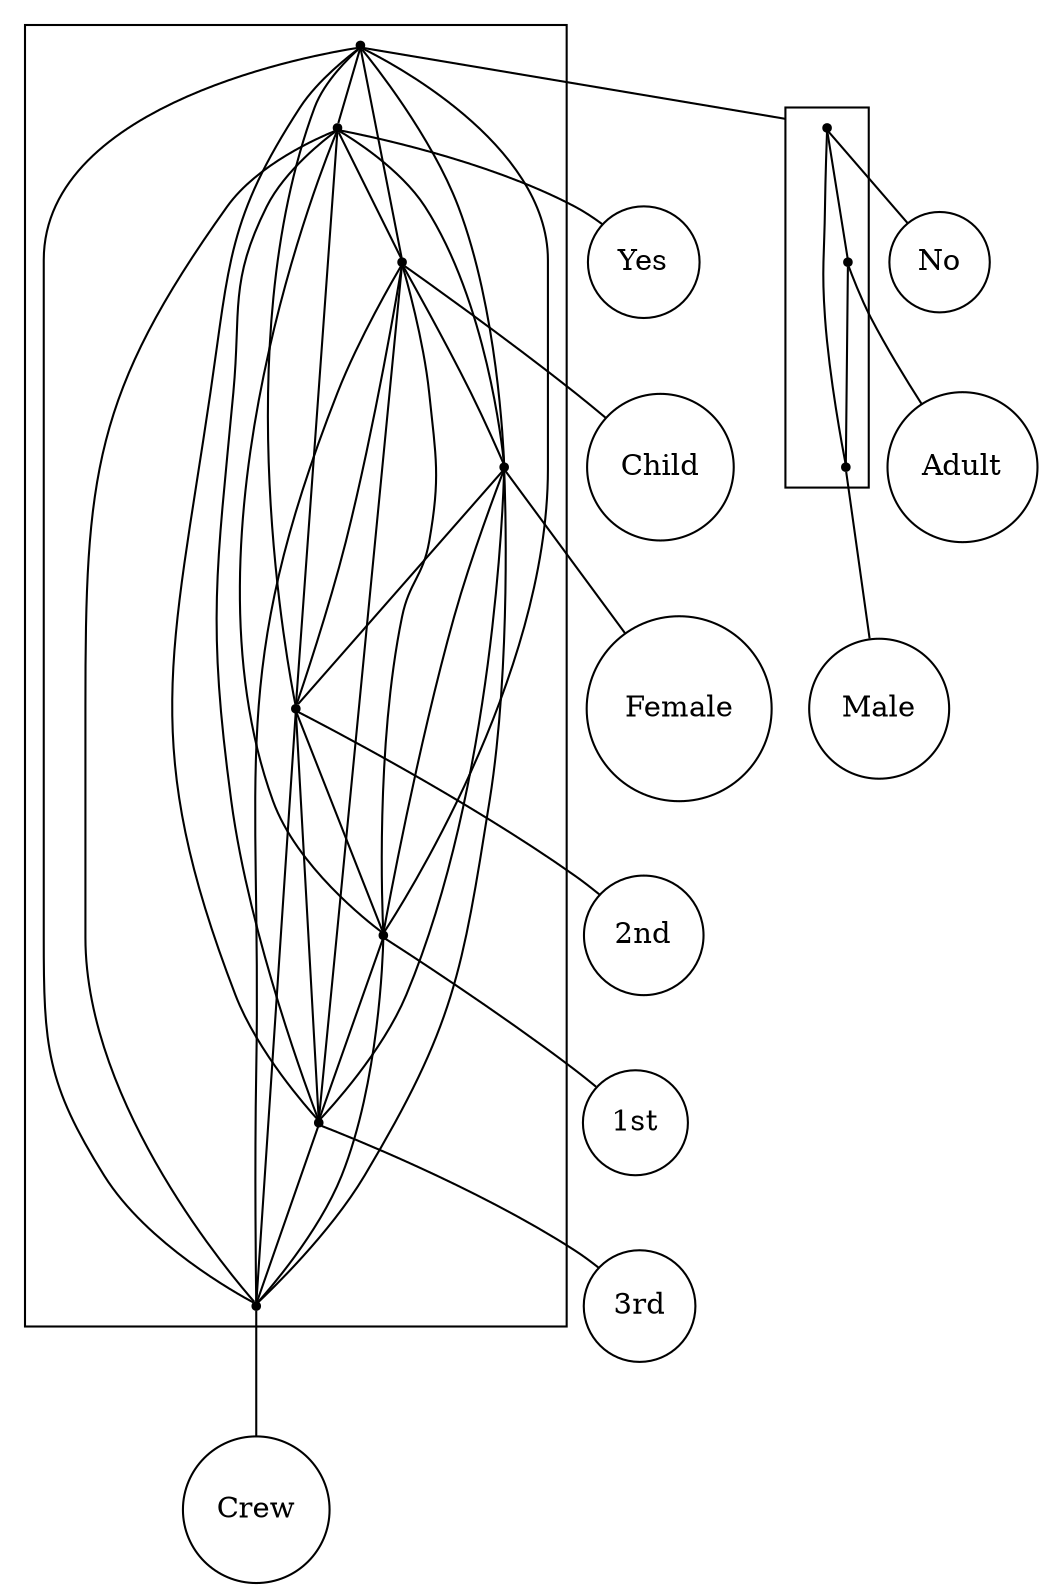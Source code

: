 strict digraph "plain_2-structure_with_threshold" {
compound=true;
fontname=Verdana;
fontsize=12;
newrank=true;
node [shape=circle];
Yes;
Child;
Female;
"2nd";
"1st";
"3rd";
Crew;
No;
Adult;
Male;
subgraph cluster_ChildFemaleNoMale3rdCrew1stYes2ndAdult {
node [shape=point];
s_AdultNoMale -> s_Yes  [arrowhead=none, color=black];
s_AdultNoMale -> s_Child  [arrowhead=none, color=black];
s_AdultNoMale -> s_Female  [arrowhead=none, color=black];
s_AdultNoMale -> s_2nd  [arrowhead=none, color=black];
s_AdultNoMale -> s_1st  [arrowhead=none, color=black];
s_AdultNoMale -> s_3rd  [arrowhead=none, color=black];
s_AdultNoMale -> s_Crew  [arrowhead=none, color=black];
s_Yes -> s_Child  [arrowhead=none, color=black];
s_Yes -> s_Female  [arrowhead=none, color=black];
s_Yes -> s_2nd  [arrowhead=none, color=black];
s_Yes -> s_1st  [arrowhead=none, color=black];
s_Yes -> s_3rd  [arrowhead=none, color=black];
s_Yes -> s_Crew  [arrowhead=none, color=black];
s_Child -> s_Female  [arrowhead=none, color=black];
s_Child -> s_2nd  [arrowhead=none, color=black];
s_Child -> s_1st  [arrowhead=none, color=black];
s_Child -> s_3rd  [arrowhead=none, color=black];
s_Child -> s_Crew  [arrowhead=none, color=black];
s_Female -> s_2nd  [arrowhead=none, color=black];
s_Female -> s_1st  [arrowhead=none, color=black];
s_Female -> s_3rd  [arrowhead=none, color=black];
s_Female -> s_Crew  [arrowhead=none, color=black];
s_2nd -> s_1st  [arrowhead=none, color=black];
s_2nd -> s_3rd  [arrowhead=none, color=black];
s_2nd -> s_Crew  [arrowhead=none, color=black];
s_1st -> s_3rd  [arrowhead=none, color=black];
s_1st -> s_Crew  [arrowhead=none, color=black];
s_3rd -> s_Crew  [arrowhead=none, color=black];
}

subgraph cluster_AdultNoMale {
node [shape=point];
s_No -> s_Adult  [arrowhead=none, color=black];
s_No -> s_Male  [arrowhead=none, color=black];
s_Adult -> s_Male  [arrowhead=none, color=black];
}

s_AdultNoMale -> s_No  [arrowhead=none, lhead=cluster_AdultNoMale];
s_Yes -> Yes  [arrowhead=none];
s_Child -> Child  [arrowhead=none];
s_Female -> Female  [arrowhead=none];
s_2nd -> "2nd"  [arrowhead=none];
s_1st -> "1st"  [arrowhead=none];
s_3rd -> "3rd"  [arrowhead=none];
s_Crew -> Crew  [arrowhead=none];
s_No -> No  [arrowhead=none];
s_Adult -> Adult  [arrowhead=none];
s_Male -> Male  [arrowhead=none];
}
